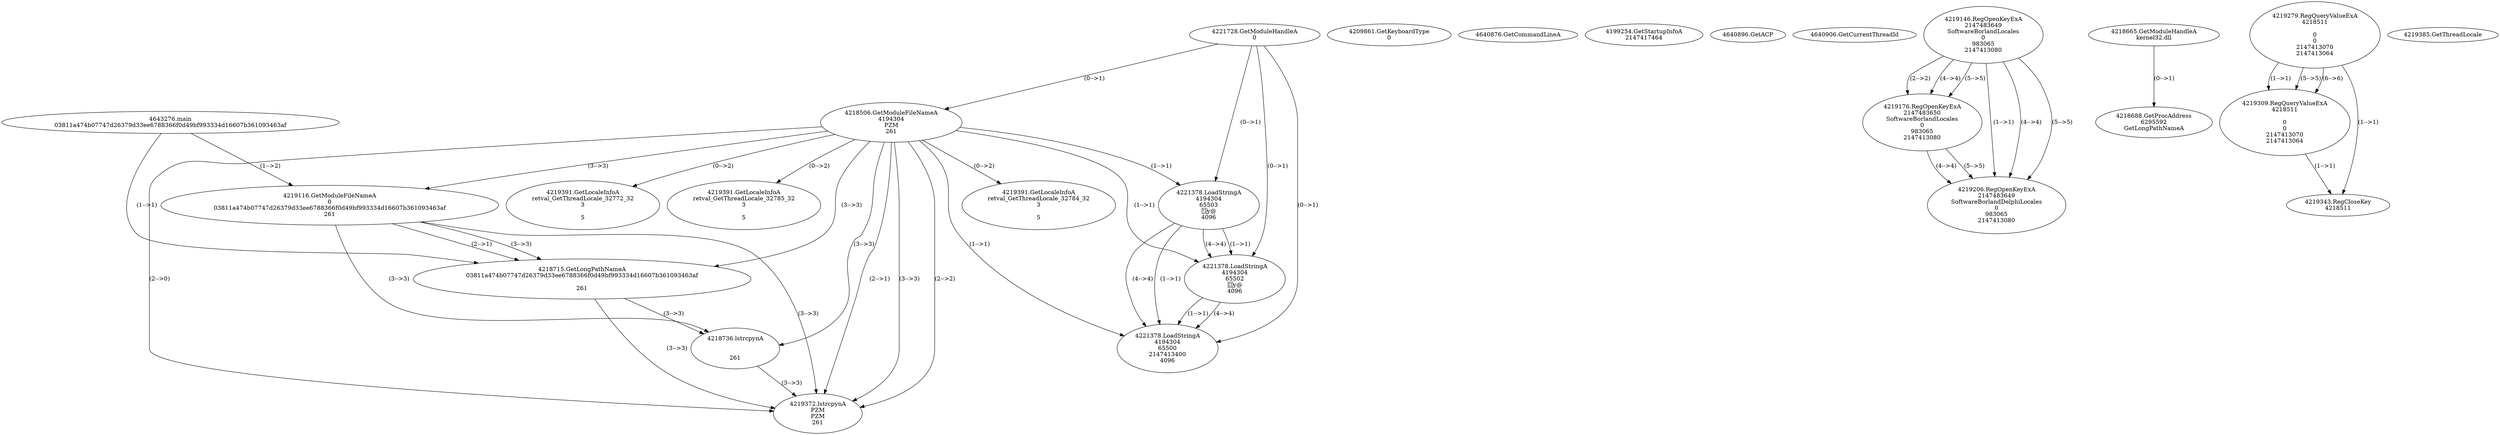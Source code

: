// Global SCDG with merge call
digraph {
	0 [label="4643276.main
03811a474b07747d26379d33ee6788366f0d49bf993334d16607b361093463af"]
	1 [label="4221728.GetModuleHandleA
0"]
	2 [label="4209861.GetKeyboardType
0"]
	3 [label="4640876.GetCommandLineA
"]
	4 [label="4199254.GetStartupInfoA
2147417464"]
	5 [label="4640896.GetACP
"]
	6 [label="4640906.GetCurrentThreadId
"]
	7 [label="4218506.GetModuleFileNameA
4194304
PZM
261"]
	1 -> 7 [label="(0-->1)"]
	8 [label="4219116.GetModuleFileNameA
0
03811a474b07747d26379d33ee6788366f0d49bf993334d16607b361093463af
261"]
	0 -> 8 [label="(1-->2)"]
	7 -> 8 [label="(3-->3)"]
	9 [label="4219146.RegOpenKeyExA
2147483649
Software\Borland\Locales
0
983065
2147413080"]
	10 [label="4218665.GetModuleHandleA
kernel32.dll"]
	11 [label="4218688.GetProcAddress
6295592
GetLongPathNameA"]
	10 -> 11 [label="(0-->1)"]
	12 [label="4218715.GetLongPathNameA
03811a474b07747d26379d33ee6788366f0d49bf993334d16607b361093463af

261"]
	0 -> 12 [label="(1-->1)"]
	8 -> 12 [label="(2-->1)"]
	7 -> 12 [label="(3-->3)"]
	8 -> 12 [label="(3-->3)"]
	13 [label="4218736.lstrcpynA


261"]
	7 -> 13 [label="(3-->3)"]
	8 -> 13 [label="(3-->3)"]
	12 -> 13 [label="(3-->3)"]
	14 [label="4219279.RegQueryValueExA
4218511

0
0
2147413070
2147413064"]
	15 [label="4219309.RegQueryValueExA
4218511

0
0
2147413070
2147413064"]
	14 -> 15 [label="(1-->1)"]
	14 -> 15 [label="(5-->5)"]
	14 -> 15 [label="(6-->6)"]
	16 [label="4219343.RegCloseKey
4218511"]
	14 -> 16 [label="(1-->1)"]
	15 -> 16 [label="(1-->1)"]
	17 [label="4219372.lstrcpynA
PZM
PZM
261"]
	7 -> 17 [label="(2-->1)"]
	7 -> 17 [label="(2-->2)"]
	7 -> 17 [label="(3-->3)"]
	8 -> 17 [label="(3-->3)"]
	12 -> 17 [label="(3-->3)"]
	13 -> 17 [label="(3-->3)"]
	7 -> 17 [label="(2-->0)"]
	18 [label="4219385.GetThreadLocale
"]
	19 [label="4219391.GetLocaleInfoA
retval_GetThreadLocale_32784_32
3

5"]
	7 -> 19 [label="(0-->2)"]
	20 [label="4221378.LoadStringA
4194304
65503
y@
4096"]
	1 -> 20 [label="(0-->1)"]
	7 -> 20 [label="(1-->1)"]
	21 [label="4221378.LoadStringA
4194304
65502
y@
4096"]
	1 -> 21 [label="(0-->1)"]
	7 -> 21 [label="(1-->1)"]
	20 -> 21 [label="(1-->1)"]
	20 -> 21 [label="(4-->4)"]
	22 [label="4219176.RegOpenKeyExA
2147483650
Software\Borland\Locales
0
983065
2147413080"]
	9 -> 22 [label="(2-->2)"]
	9 -> 22 [label="(4-->4)"]
	9 -> 22 [label="(5-->5)"]
	23 [label="4219206.RegOpenKeyExA
2147483649
Software\Borland\Delphi\Locales
0
983065
2147413080"]
	9 -> 23 [label="(1-->1)"]
	9 -> 23 [label="(4-->4)"]
	22 -> 23 [label="(4-->4)"]
	9 -> 23 [label="(5-->5)"]
	22 -> 23 [label="(5-->5)"]
	24 [label="4219391.GetLocaleInfoA
retval_GetThreadLocale_32772_32
3

5"]
	7 -> 24 [label="(0-->2)"]
	25 [label="4219391.GetLocaleInfoA
retval_GetThreadLocale_32785_32
3

5"]
	7 -> 25 [label="(0-->2)"]
	26 [label="4221378.LoadStringA
4194304
65500
2147413400
4096"]
	1 -> 26 [label="(0-->1)"]
	7 -> 26 [label="(1-->1)"]
	20 -> 26 [label="(1-->1)"]
	21 -> 26 [label="(1-->1)"]
	20 -> 26 [label="(4-->4)"]
	21 -> 26 [label="(4-->4)"]
}
